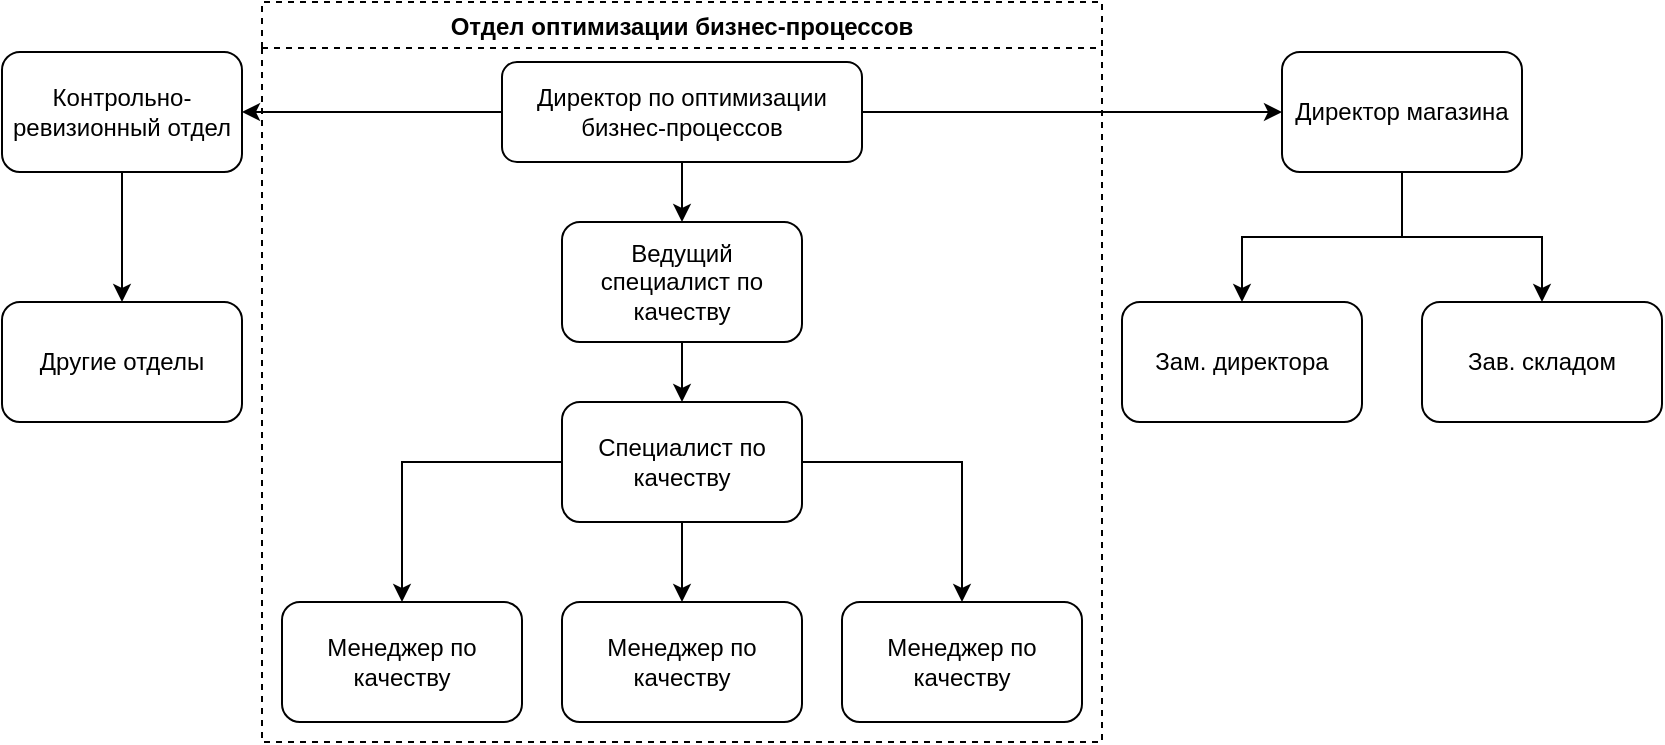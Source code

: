 <mxfile version="16.5.3" type="github">
  <diagram id="FrTSy62S7so-4GbvyX8u" name="Page-1">
    <mxGraphModel dx="1182" dy="735" grid="1" gridSize="10" guides="1" tooltips="1" connect="1" arrows="1" fold="1" page="1" pageScale="1" pageWidth="827" pageHeight="1169" math="0" shadow="0">
      <root>
        <mxCell id="0" />
        <mxCell id="1" parent="0" />
        <mxCell id="aT75cl-KFRX4s-wZnaRf-3" value="" style="edgeStyle=orthogonalEdgeStyle;rounded=0;orthogonalLoop=1;jettySize=auto;html=1;" edge="1" parent="1" source="aT75cl-KFRX4s-wZnaRf-1" target="aT75cl-KFRX4s-wZnaRf-2">
          <mxGeometry relative="1" as="geometry" />
        </mxCell>
        <mxCell id="aT75cl-KFRX4s-wZnaRf-13" value="" style="edgeStyle=orthogonalEdgeStyle;rounded=0;orthogonalLoop=1;jettySize=auto;html=1;" edge="1" parent="1" source="aT75cl-KFRX4s-wZnaRf-1" target="aT75cl-KFRX4s-wZnaRf-12">
          <mxGeometry relative="1" as="geometry" />
        </mxCell>
        <mxCell id="aT75cl-KFRX4s-wZnaRf-19" value="" style="edgeStyle=orthogonalEdgeStyle;rounded=0;orthogonalLoop=1;jettySize=auto;html=1;" edge="1" parent="1" source="aT75cl-KFRX4s-wZnaRf-1" target="aT75cl-KFRX4s-wZnaRf-18">
          <mxGeometry relative="1" as="geometry" />
        </mxCell>
        <mxCell id="aT75cl-KFRX4s-wZnaRf-1" value="Директор по оптимизации бизнес-процессов" style="rounded=1;whiteSpace=wrap;html=1;" vertex="1" parent="1">
          <mxGeometry x="280" y="60" width="180" height="50" as="geometry" />
        </mxCell>
        <mxCell id="aT75cl-KFRX4s-wZnaRf-5" value="" style="edgeStyle=orthogonalEdgeStyle;rounded=0;orthogonalLoop=1;jettySize=auto;html=1;" edge="1" parent="1" source="aT75cl-KFRX4s-wZnaRf-2" target="aT75cl-KFRX4s-wZnaRf-4">
          <mxGeometry relative="1" as="geometry" />
        </mxCell>
        <mxCell id="aT75cl-KFRX4s-wZnaRf-2" value="Ведущий специалист по качеству" style="whiteSpace=wrap;html=1;rounded=1;" vertex="1" parent="1">
          <mxGeometry x="310" y="140" width="120" height="60" as="geometry" />
        </mxCell>
        <mxCell id="aT75cl-KFRX4s-wZnaRf-7" value="" style="edgeStyle=orthogonalEdgeStyle;rounded=0;orthogonalLoop=1;jettySize=auto;html=1;" edge="1" parent="1" source="aT75cl-KFRX4s-wZnaRf-4" target="aT75cl-KFRX4s-wZnaRf-6">
          <mxGeometry relative="1" as="geometry" />
        </mxCell>
        <mxCell id="aT75cl-KFRX4s-wZnaRf-9" value="" style="edgeStyle=orthogonalEdgeStyle;rounded=0;orthogonalLoop=1;jettySize=auto;html=1;" edge="1" parent="1" source="aT75cl-KFRX4s-wZnaRf-4" target="aT75cl-KFRX4s-wZnaRf-8">
          <mxGeometry relative="1" as="geometry" />
        </mxCell>
        <mxCell id="aT75cl-KFRX4s-wZnaRf-11" value="" style="edgeStyle=orthogonalEdgeStyle;rounded=0;orthogonalLoop=1;jettySize=auto;html=1;" edge="1" parent="1" source="aT75cl-KFRX4s-wZnaRf-4" target="aT75cl-KFRX4s-wZnaRf-10">
          <mxGeometry relative="1" as="geometry" />
        </mxCell>
        <mxCell id="aT75cl-KFRX4s-wZnaRf-4" value="Специалист по качеству" style="whiteSpace=wrap;html=1;rounded=1;" vertex="1" parent="1">
          <mxGeometry x="310" y="230" width="120" height="60" as="geometry" />
        </mxCell>
        <mxCell id="aT75cl-KFRX4s-wZnaRf-6" value="Менеджер по качеству" style="whiteSpace=wrap;html=1;rounded=1;" vertex="1" parent="1">
          <mxGeometry x="170" y="330" width="120" height="60" as="geometry" />
        </mxCell>
        <mxCell id="aT75cl-KFRX4s-wZnaRf-8" value="Менеджер по качеству" style="whiteSpace=wrap;html=1;rounded=1;" vertex="1" parent="1">
          <mxGeometry x="310" y="330" width="120" height="60" as="geometry" />
        </mxCell>
        <mxCell id="aT75cl-KFRX4s-wZnaRf-10" value="Менеджер по качеству" style="whiteSpace=wrap;html=1;rounded=1;" vertex="1" parent="1">
          <mxGeometry x="450" y="330" width="120" height="60" as="geometry" />
        </mxCell>
        <mxCell id="aT75cl-KFRX4s-wZnaRf-15" value="" style="edgeStyle=orthogonalEdgeStyle;rounded=0;orthogonalLoop=1;jettySize=auto;html=1;" edge="1" parent="1" source="aT75cl-KFRX4s-wZnaRf-12" target="aT75cl-KFRX4s-wZnaRf-14">
          <mxGeometry relative="1" as="geometry" />
        </mxCell>
        <mxCell id="aT75cl-KFRX4s-wZnaRf-17" value="" style="edgeStyle=orthogonalEdgeStyle;rounded=0;orthogonalLoop=1;jettySize=auto;html=1;" edge="1" parent="1" source="aT75cl-KFRX4s-wZnaRf-12" target="aT75cl-KFRX4s-wZnaRf-16">
          <mxGeometry relative="1" as="geometry" />
        </mxCell>
        <mxCell id="aT75cl-KFRX4s-wZnaRf-12" value="Директор магазина" style="whiteSpace=wrap;html=1;rounded=1;" vertex="1" parent="1">
          <mxGeometry x="670" y="55" width="120" height="60" as="geometry" />
        </mxCell>
        <mxCell id="aT75cl-KFRX4s-wZnaRf-14" value="Зам. директора" style="whiteSpace=wrap;html=1;rounded=1;" vertex="1" parent="1">
          <mxGeometry x="590" y="180" width="120" height="60" as="geometry" />
        </mxCell>
        <mxCell id="aT75cl-KFRX4s-wZnaRf-16" value="Зав. складом" style="whiteSpace=wrap;html=1;rounded=1;" vertex="1" parent="1">
          <mxGeometry x="740" y="180" width="120" height="60" as="geometry" />
        </mxCell>
        <mxCell id="aT75cl-KFRX4s-wZnaRf-21" value="" style="edgeStyle=orthogonalEdgeStyle;rounded=0;orthogonalLoop=1;jettySize=auto;html=1;" edge="1" parent="1" source="aT75cl-KFRX4s-wZnaRf-18" target="aT75cl-KFRX4s-wZnaRf-20">
          <mxGeometry relative="1" as="geometry" />
        </mxCell>
        <mxCell id="aT75cl-KFRX4s-wZnaRf-18" value="Контрольно-ревизионный отдел" style="whiteSpace=wrap;html=1;rounded=1;" vertex="1" parent="1">
          <mxGeometry x="30" y="55" width="120" height="60" as="geometry" />
        </mxCell>
        <mxCell id="aT75cl-KFRX4s-wZnaRf-20" value="Другие отделы" style="whiteSpace=wrap;html=1;rounded=1;" vertex="1" parent="1">
          <mxGeometry x="30" y="180" width="120" height="60" as="geometry" />
        </mxCell>
        <mxCell id="aT75cl-KFRX4s-wZnaRf-23" value="Отдел оптимизации бизнес-процессов" style="swimlane;dashed=1;" vertex="1" parent="1">
          <mxGeometry x="160" y="30" width="420" height="370" as="geometry">
            <mxRectangle x="160" y="30" width="260" height="23" as="alternateBounds" />
          </mxGeometry>
        </mxCell>
      </root>
    </mxGraphModel>
  </diagram>
</mxfile>
